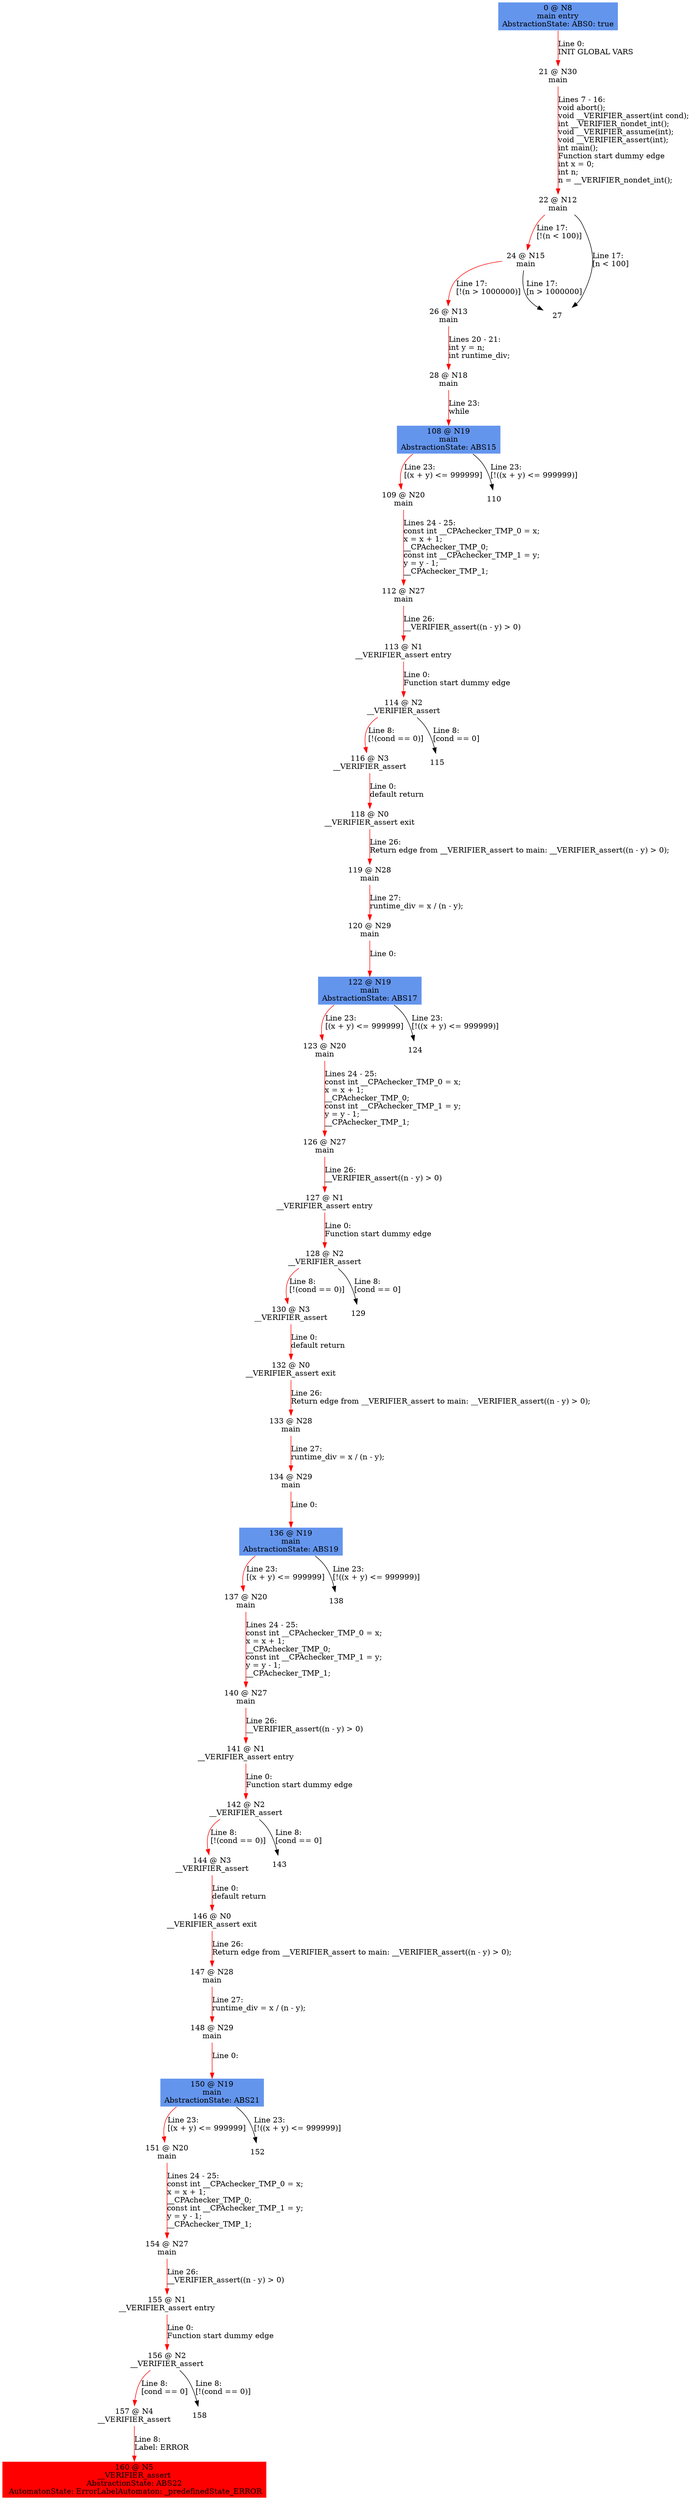 digraph ARG {
node [style="filled" shape="box" color="white"]
0 [fillcolor="cornflowerblue" label="0 @ N8\nmain entry\nAbstractionState: ABS0: true\n" id="0"]
21 [label="21 @ N30\nmain\n" id="21"]
22 [label="22 @ N12\nmain\n" id="22"]
24 [label="24 @ N15\nmain\n" id="24"]
26 [label="26 @ N13\nmain\n" id="26"]
28 [label="28 @ N18\nmain\n" id="28"]
108 [fillcolor="cornflowerblue" label="108 @ N19\nmain\nAbstractionState: ABS15\n" id="108"]
109 [label="109 @ N20\nmain\n" id="109"]
112 [label="112 @ N27\nmain\n" id="112"]
113 [label="113 @ N1\n__VERIFIER_assert entry\n" id="113"]
114 [label="114 @ N2\n__VERIFIER_assert\n" id="114"]
116 [label="116 @ N3\n__VERIFIER_assert\n" id="116"]
118 [label="118 @ N0\n__VERIFIER_assert exit\n" id="118"]
119 [label="119 @ N28\nmain\n" id="119"]
120 [label="120 @ N29\nmain\n" id="120"]
122 [fillcolor="cornflowerblue" label="122 @ N19\nmain\nAbstractionState: ABS17\n" id="122"]
123 [label="123 @ N20\nmain\n" id="123"]
126 [label="126 @ N27\nmain\n" id="126"]
127 [label="127 @ N1\n__VERIFIER_assert entry\n" id="127"]
128 [label="128 @ N2\n__VERIFIER_assert\n" id="128"]
130 [label="130 @ N3\n__VERIFIER_assert\n" id="130"]
132 [label="132 @ N0\n__VERIFIER_assert exit\n" id="132"]
133 [label="133 @ N28\nmain\n" id="133"]
134 [label="134 @ N29\nmain\n" id="134"]
136 [fillcolor="cornflowerblue" label="136 @ N19\nmain\nAbstractionState: ABS19\n" id="136"]
137 [label="137 @ N20\nmain\n" id="137"]
140 [label="140 @ N27\nmain\n" id="140"]
141 [label="141 @ N1\n__VERIFIER_assert entry\n" id="141"]
142 [label="142 @ N2\n__VERIFIER_assert\n" id="142"]
144 [label="144 @ N3\n__VERIFIER_assert\n" id="144"]
146 [label="146 @ N0\n__VERIFIER_assert exit\n" id="146"]
147 [label="147 @ N28\nmain\n" id="147"]
148 [label="148 @ N29\nmain\n" id="148"]
150 [fillcolor="cornflowerblue" label="150 @ N19\nmain\nAbstractionState: ABS21\n" id="150"]
151 [label="151 @ N20\nmain\n" id="151"]
154 [label="154 @ N27\nmain\n" id="154"]
155 [label="155 @ N1\n__VERIFIER_assert entry\n" id="155"]
156 [label="156 @ N2\n__VERIFIER_assert\n" id="156"]
157 [label="157 @ N4\n__VERIFIER_assert\n" id="157"]
160 [fillcolor="red" label="160 @ N5\n__VERIFIER_assert\nAbstractionState: ABS22\n AutomatonState: ErrorLabelAutomaton: _predefinedState_ERROR\n" id="160"]
0 -> 21 [color="red" label="Line 0: \lINIT GLOBAL VARS\l" id="0 -> 21"]
21 -> 22 [color="red" label="Lines 7 - 16: \lvoid abort();\lvoid __VERIFIER_assert(int cond);\lint __VERIFIER_nondet_int();\lvoid __VERIFIER_assume(int);\lvoid __VERIFIER_assert(int);\lint main();\lFunction start dummy edge\lint x = 0;\lint n;\ln = __VERIFIER_nondet_int();\l" id="21 -> 22"]
22 -> 24 [color="red" label="Line 17: \l[!(n < 100)]\l" id="22 -> 24"]
22 -> 27 [label="Line 17: \l[n < 100]\l" id="22 -> 27"]
24 -> 26 [color="red" label="Line 17: \l[!(n > 1000000)]\l" id="24 -> 26"]
24 -> 27 [label="Line 17: \l[n > 1000000]\l" id="24 -> 27"]
26 -> 28 [color="red" label="Lines 20 - 21: \lint y = n;\lint runtime_div;\l" id="26 -> 28"]
28 -> 108 [color="red" label="Line 23: \lwhile\l" id="28 -> 108"]
108 -> 109 [color="red" label="Line 23: \l[(x + y) <= 999999]\l" id="108 -> 109"]
108 -> 110 [label="Line 23: \l[!((x + y) <= 999999)]\l" id="108 -> 110"]
109 -> 112 [color="red" label="Lines 24 - 25: \lconst int __CPAchecker_TMP_0 = x;\lx = x + 1;\l__CPAchecker_TMP_0;\lconst int __CPAchecker_TMP_1 = y;\ly = y - 1;\l__CPAchecker_TMP_1;\l" id="109 -> 112"]
112 -> 113 [color="red" label="Line 26: \l__VERIFIER_assert((n - y) > 0)\l" id="112 -> 113"]
113 -> 114 [color="red" label="Line 0: \lFunction start dummy edge\l" id="113 -> 114"]
114 -> 115 [label="Line 8: \l[cond == 0]\l" id="114 -> 115"]
114 -> 116 [color="red" label="Line 8: \l[!(cond == 0)]\l" id="114 -> 116"]
116 -> 118 [color="red" label="Line 0: \ldefault return\l" id="116 -> 118"]
118 -> 119 [color="red" label="Line 26: \lReturn edge from __VERIFIER_assert to main: __VERIFIER_assert((n - y) > 0);\l" id="118 -> 119"]
119 -> 120 [color="red" label="Line 27: \lruntime_div = x / (n - y);\l" id="119 -> 120"]
120 -> 122 [color="red" label="Line 0: \l\l" id="120 -> 122"]
122 -> 123 [color="red" label="Line 23: \l[(x + y) <= 999999]\l" id="122 -> 123"]
122 -> 124 [label="Line 23: \l[!((x + y) <= 999999)]\l" id="122 -> 124"]
123 -> 126 [color="red" label="Lines 24 - 25: \lconst int __CPAchecker_TMP_0 = x;\lx = x + 1;\l__CPAchecker_TMP_0;\lconst int __CPAchecker_TMP_1 = y;\ly = y - 1;\l__CPAchecker_TMP_1;\l" id="123 -> 126"]
126 -> 127 [color="red" label="Line 26: \l__VERIFIER_assert((n - y) > 0)\l" id="126 -> 127"]
127 -> 128 [color="red" label="Line 0: \lFunction start dummy edge\l" id="127 -> 128"]
128 -> 129 [label="Line 8: \l[cond == 0]\l" id="128 -> 129"]
128 -> 130 [color="red" label="Line 8: \l[!(cond == 0)]\l" id="128 -> 130"]
130 -> 132 [color="red" label="Line 0: \ldefault return\l" id="130 -> 132"]
132 -> 133 [color="red" label="Line 26: \lReturn edge from __VERIFIER_assert to main: __VERIFIER_assert((n - y) > 0);\l" id="132 -> 133"]
133 -> 134 [color="red" label="Line 27: \lruntime_div = x / (n - y);\l" id="133 -> 134"]
134 -> 136 [color="red" label="Line 0: \l\l" id="134 -> 136"]
136 -> 137 [color="red" label="Line 23: \l[(x + y) <= 999999]\l" id="136 -> 137"]
136 -> 138 [label="Line 23: \l[!((x + y) <= 999999)]\l" id="136 -> 138"]
137 -> 140 [color="red" label="Lines 24 - 25: \lconst int __CPAchecker_TMP_0 = x;\lx = x + 1;\l__CPAchecker_TMP_0;\lconst int __CPAchecker_TMP_1 = y;\ly = y - 1;\l__CPAchecker_TMP_1;\l" id="137 -> 140"]
140 -> 141 [color="red" label="Line 26: \l__VERIFIER_assert((n - y) > 0)\l" id="140 -> 141"]
141 -> 142 [color="red" label="Line 0: \lFunction start dummy edge\l" id="141 -> 142"]
142 -> 143 [label="Line 8: \l[cond == 0]\l" id="142 -> 143"]
142 -> 144 [color="red" label="Line 8: \l[!(cond == 0)]\l" id="142 -> 144"]
144 -> 146 [color="red" label="Line 0: \ldefault return\l" id="144 -> 146"]
146 -> 147 [color="red" label="Line 26: \lReturn edge from __VERIFIER_assert to main: __VERIFIER_assert((n - y) > 0);\l" id="146 -> 147"]
147 -> 148 [color="red" label="Line 27: \lruntime_div = x / (n - y);\l" id="147 -> 148"]
148 -> 150 [color="red" label="Line 0: \l\l" id="148 -> 150"]
150 -> 151 [color="red" label="Line 23: \l[(x + y) <= 999999]\l" id="150 -> 151"]
150 -> 152 [label="Line 23: \l[!((x + y) <= 999999)]\l" id="150 -> 152"]
151 -> 154 [color="red" label="Lines 24 - 25: \lconst int __CPAchecker_TMP_0 = x;\lx = x + 1;\l__CPAchecker_TMP_0;\lconst int __CPAchecker_TMP_1 = y;\ly = y - 1;\l__CPAchecker_TMP_1;\l" id="151 -> 154"]
154 -> 155 [color="red" label="Line 26: \l__VERIFIER_assert((n - y) > 0)\l" id="154 -> 155"]
155 -> 156 [color="red" label="Line 0: \lFunction start dummy edge\l" id="155 -> 156"]
156 -> 157 [color="red" label="Line 8: \l[cond == 0]\l" id="156 -> 157"]
156 -> 158 [label="Line 8: \l[!(cond == 0)]\l" id="156 -> 158"]
157 -> 160 [color="red" label="Line 8: \lLabel: ERROR\l" id="157 -> 160"]
}
